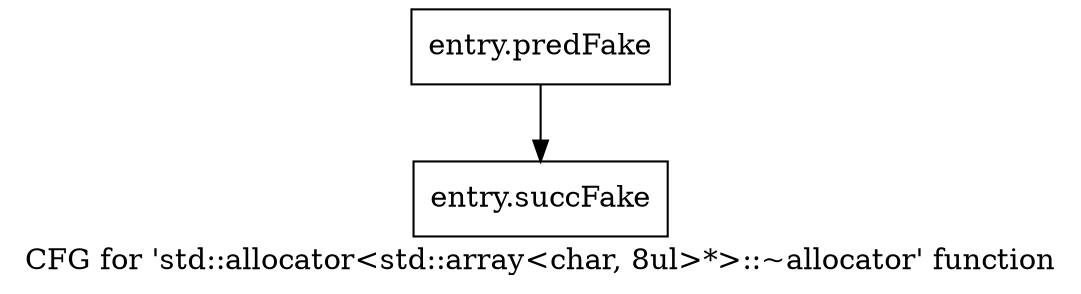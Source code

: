 digraph "CFG for 'std::allocator\<std::array\<char, 8ul\>*\>::~allocator' function" {
	label="CFG for 'std::allocator\<std::array\<char, 8ul\>*\>::~allocator' function";

	Node0x5752fc0 [shape=record,filename="",linenumber="",label="{entry.predFake}"];
	Node0x5752fc0 -> Node0x58f39a0[ callList="" memoryops="" filename="/tools/Xilinx/Vitis_HLS/2023.1/tps/lnx64/gcc-8.3.0/lib/gcc/x86_64-pc-linux-gnu/8.3.0/../../../../include/c++/8.3.0/bits/allocator.h" execusionnum="1"];
	Node0x58f39a0 [shape=record,filename="/tools/Xilinx/Vitis_HLS/2023.1/tps/lnx64/gcc-8.3.0/lib/gcc/x86_64-pc-linux-gnu/8.3.0/../../../../include/c++/8.3.0/bits/allocator.h",linenumber="139",label="{entry.succFake}"];
}
